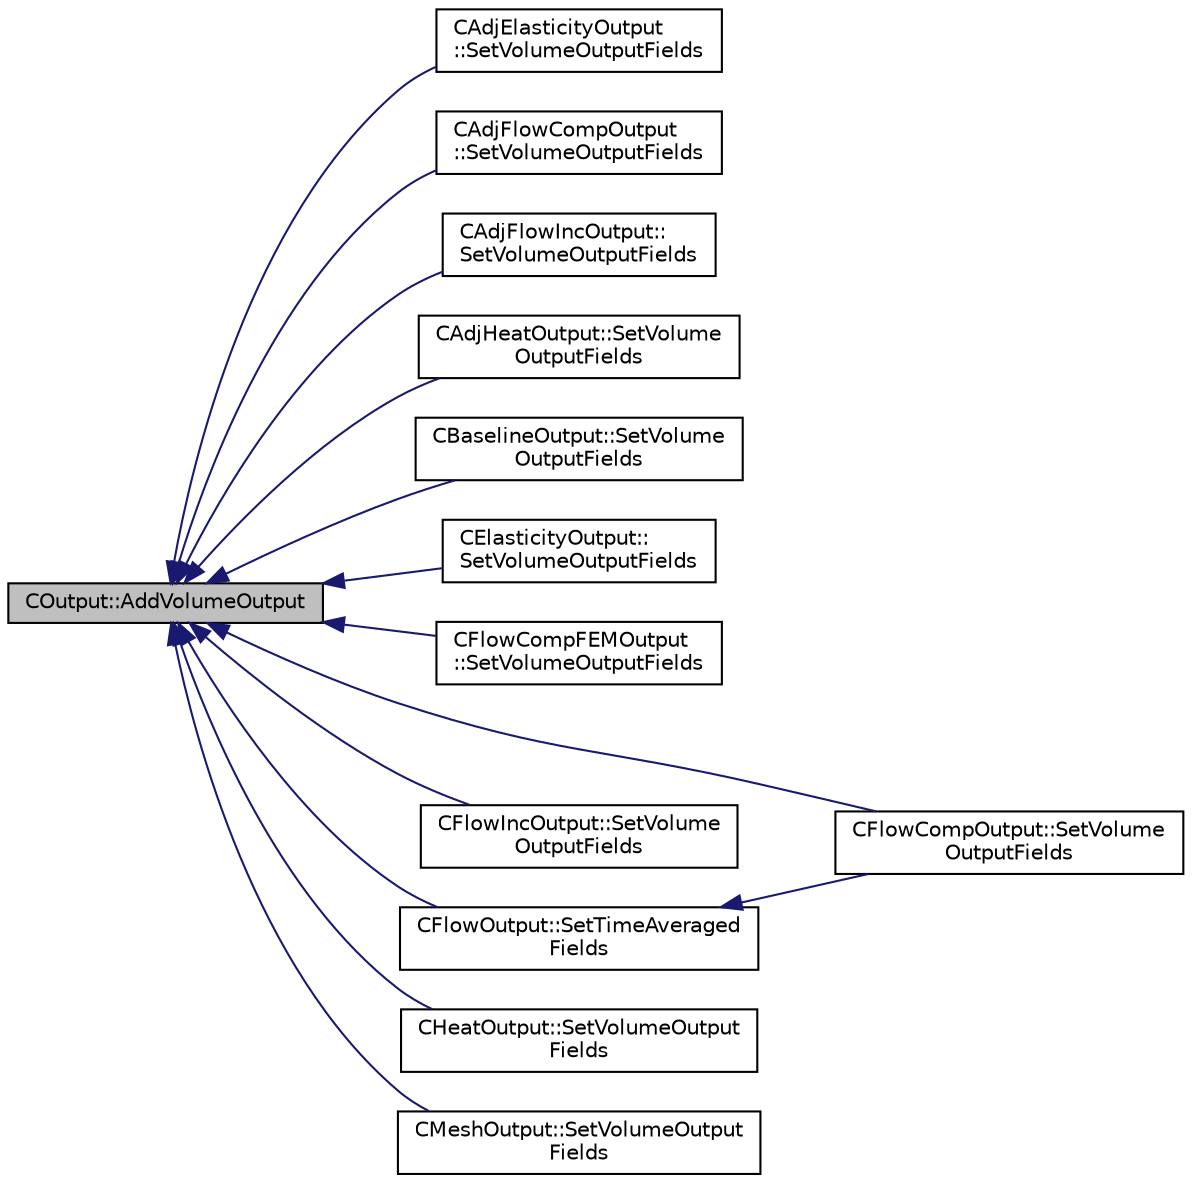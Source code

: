 digraph "COutput::AddVolumeOutput"
{
  edge [fontname="Helvetica",fontsize="10",labelfontname="Helvetica",labelfontsize="10"];
  node [fontname="Helvetica",fontsize="10",shape=record];
  rankdir="LR";
  Node66 [label="COutput::AddVolumeOutput",height=0.2,width=0.4,color="black", fillcolor="grey75", style="filled", fontcolor="black"];
  Node66 -> Node67 [dir="back",color="midnightblue",fontsize="10",style="solid",fontname="Helvetica"];
  Node67 [label="CAdjElasticityOutput\l::SetVolumeOutputFields",height=0.2,width=0.4,color="black", fillcolor="white", style="filled",URL="$class_c_adj_elasticity_output.html#ae444132134f1b271e5b100279bbbeec9",tooltip="Set the available volume output fields. "];
  Node66 -> Node68 [dir="back",color="midnightblue",fontsize="10",style="solid",fontname="Helvetica"];
  Node68 [label="CAdjFlowCompOutput\l::SetVolumeOutputFields",height=0.2,width=0.4,color="black", fillcolor="white", style="filled",URL="$class_c_adj_flow_comp_output.html#a7330ad532b9d4a0ef65f1243f0d9c9a4",tooltip="Set the available volume output fields. "];
  Node66 -> Node69 [dir="back",color="midnightblue",fontsize="10",style="solid",fontname="Helvetica"];
  Node69 [label="CAdjFlowIncOutput::\lSetVolumeOutputFields",height=0.2,width=0.4,color="black", fillcolor="white", style="filled",URL="$class_c_adj_flow_inc_output.html#a8c335e74e63a847c57254e43d47745b3",tooltip="Set the available volume output fields. "];
  Node66 -> Node70 [dir="back",color="midnightblue",fontsize="10",style="solid",fontname="Helvetica"];
  Node70 [label="CAdjHeatOutput::SetVolume\lOutputFields",height=0.2,width=0.4,color="black", fillcolor="white", style="filled",URL="$class_c_adj_heat_output.html#a6f3a1d91af30222f7cf07b2c8db72b7b",tooltip="Set the available volume output fields. "];
  Node66 -> Node71 [dir="back",color="midnightblue",fontsize="10",style="solid",fontname="Helvetica"];
  Node71 [label="CBaselineOutput::SetVolume\lOutputFields",height=0.2,width=0.4,color="black", fillcolor="white", style="filled",URL="$class_c_baseline_output.html#acd0ab57e29a4a756eb03179e67b1a7ad",tooltip="Set the available volume output fields. "];
  Node66 -> Node72 [dir="back",color="midnightblue",fontsize="10",style="solid",fontname="Helvetica"];
  Node72 [label="CElasticityOutput::\lSetVolumeOutputFields",height=0.2,width=0.4,color="black", fillcolor="white", style="filled",URL="$class_c_elasticity_output.html#a0505be28f87ccb596a1d1fab8503ed64",tooltip="Set the available volume output fields. "];
  Node66 -> Node73 [dir="back",color="midnightblue",fontsize="10",style="solid",fontname="Helvetica"];
  Node73 [label="CFlowCompFEMOutput\l::SetVolumeOutputFields",height=0.2,width=0.4,color="black", fillcolor="white", style="filled",URL="$class_c_flow_comp_f_e_m_output.html#a1ebecf90e96cf508f9bccfa99798f086",tooltip="Set the available volume output fields. "];
  Node66 -> Node74 [dir="back",color="midnightblue",fontsize="10",style="solid",fontname="Helvetica"];
  Node74 [label="CFlowCompOutput::SetVolume\lOutputFields",height=0.2,width=0.4,color="black", fillcolor="white", style="filled",URL="$class_c_flow_comp_output.html#a1724bb8ece7b49ccc08b1a9ebd227f85",tooltip="Set the available volume output fields. "];
  Node66 -> Node75 [dir="back",color="midnightblue",fontsize="10",style="solid",fontname="Helvetica"];
  Node75 [label="CFlowIncOutput::SetVolume\lOutputFields",height=0.2,width=0.4,color="black", fillcolor="white", style="filled",URL="$class_c_flow_inc_output.html#a2d50d4d3b55a195d431eb426a381bcf8",tooltip="Set the available volume output fields. "];
  Node66 -> Node76 [dir="back",color="midnightblue",fontsize="10",style="solid",fontname="Helvetica"];
  Node76 [label="CFlowOutput::SetTimeAveraged\lFields",height=0.2,width=0.4,color="black", fillcolor="white", style="filled",URL="$class_c_flow_output.html#a337bda6eb412c241d72334f8bda344cc",tooltip="Set the time averaged output fields. "];
  Node76 -> Node74 [dir="back",color="midnightblue",fontsize="10",style="solid",fontname="Helvetica"];
  Node66 -> Node77 [dir="back",color="midnightblue",fontsize="10",style="solid",fontname="Helvetica"];
  Node77 [label="CHeatOutput::SetVolumeOutput\lFields",height=0.2,width=0.4,color="black", fillcolor="white", style="filled",URL="$class_c_heat_output.html#afe01402c02f9a09c8a813b65b947f249",tooltip="Set the available volume output fields. "];
  Node66 -> Node78 [dir="back",color="midnightblue",fontsize="10",style="solid",fontname="Helvetica"];
  Node78 [label="CMeshOutput::SetVolumeOutput\lFields",height=0.2,width=0.4,color="black", fillcolor="white", style="filled",URL="$class_c_mesh_output.html#a3156cad56f88e6050ab210101313d909",tooltip="Set the available volume output fields. "];
}
